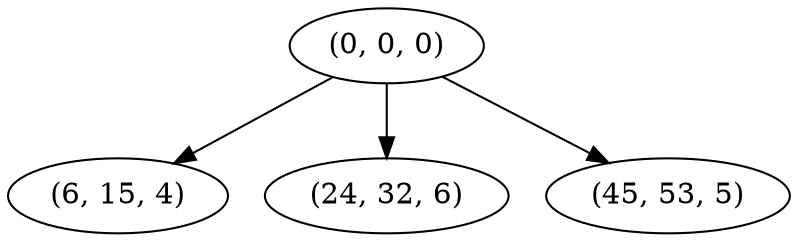 digraph tree {
    "(0, 0, 0)";
    "(6, 15, 4)";
    "(24, 32, 6)";
    "(45, 53, 5)";
    "(0, 0, 0)" -> "(6, 15, 4)";
    "(0, 0, 0)" -> "(24, 32, 6)";
    "(0, 0, 0)" -> "(45, 53, 5)";
}
